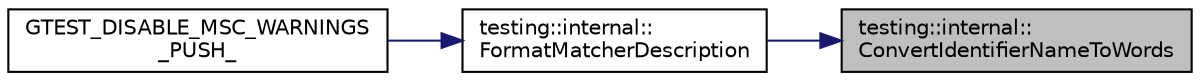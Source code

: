 digraph "testing::internal::ConvertIdentifierNameToWords"
{
 // LATEX_PDF_SIZE
  bgcolor="transparent";
  edge [fontname="Helvetica",fontsize="10",labelfontname="Helvetica",labelfontsize="10"];
  node [fontname="Helvetica",fontsize="10",shape=record];
  rankdir="RL";
  Node1 [label="testing::internal::\lConvertIdentifierNameToWords",height=0.2,width=0.4,color="black", fillcolor="grey75", style="filled", fontcolor="black",tooltip=" "];
  Node1 -> Node2 [dir="back",color="midnightblue",fontsize="10",style="solid",fontname="Helvetica"];
  Node2 [label="testing::internal::\lFormatMatcherDescription",height=0.2,width=0.4,color="black",URL="$namespacetesting_1_1internal.html#a0b5ca34cad987efb767ee62300489e6d",tooltip=" "];
  Node2 -> Node3 [dir="back",color="midnightblue",fontsize="10",style="solid",fontname="Helvetica"];
  Node3 [label="GTEST_DISABLE_MSC_WARNINGS\l_PUSH_",height=0.2,width=0.4,color="black",URL="$gmock-matchers_8h.html#a76d5edfe42aefbbbf81289a6a12f3761",tooltip=" "];
}
